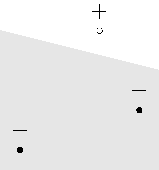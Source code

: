 size(0cm, 3cm);

transform fontsc = scale(1);

pair[] pts = {(0, 0), (3, 1), (2, 3)};
int[] labs = {0, 0, 1};

path halfplane = (-0.5, -0.5) -- (-0.5, 3) -- (3.5, 2) -- (3.5, -0.5) -- cycle;
fill(halfplane, lightgray);

for (int i = 0; i < pts.length; ++i) {
  int k = labs[i];
  
  pair pos = pts[i];
  path circ = circle(pos, 0.05);
  pen fillclr = (k == 1? white : black);
  draw(circ);
  fill(circ, fillclr);
  
  string str = (k == 1 ? "$+$" : "$-$");
  Label l = Label(str, pos + (0, 0.5));
  label(fontsc * l);
}
